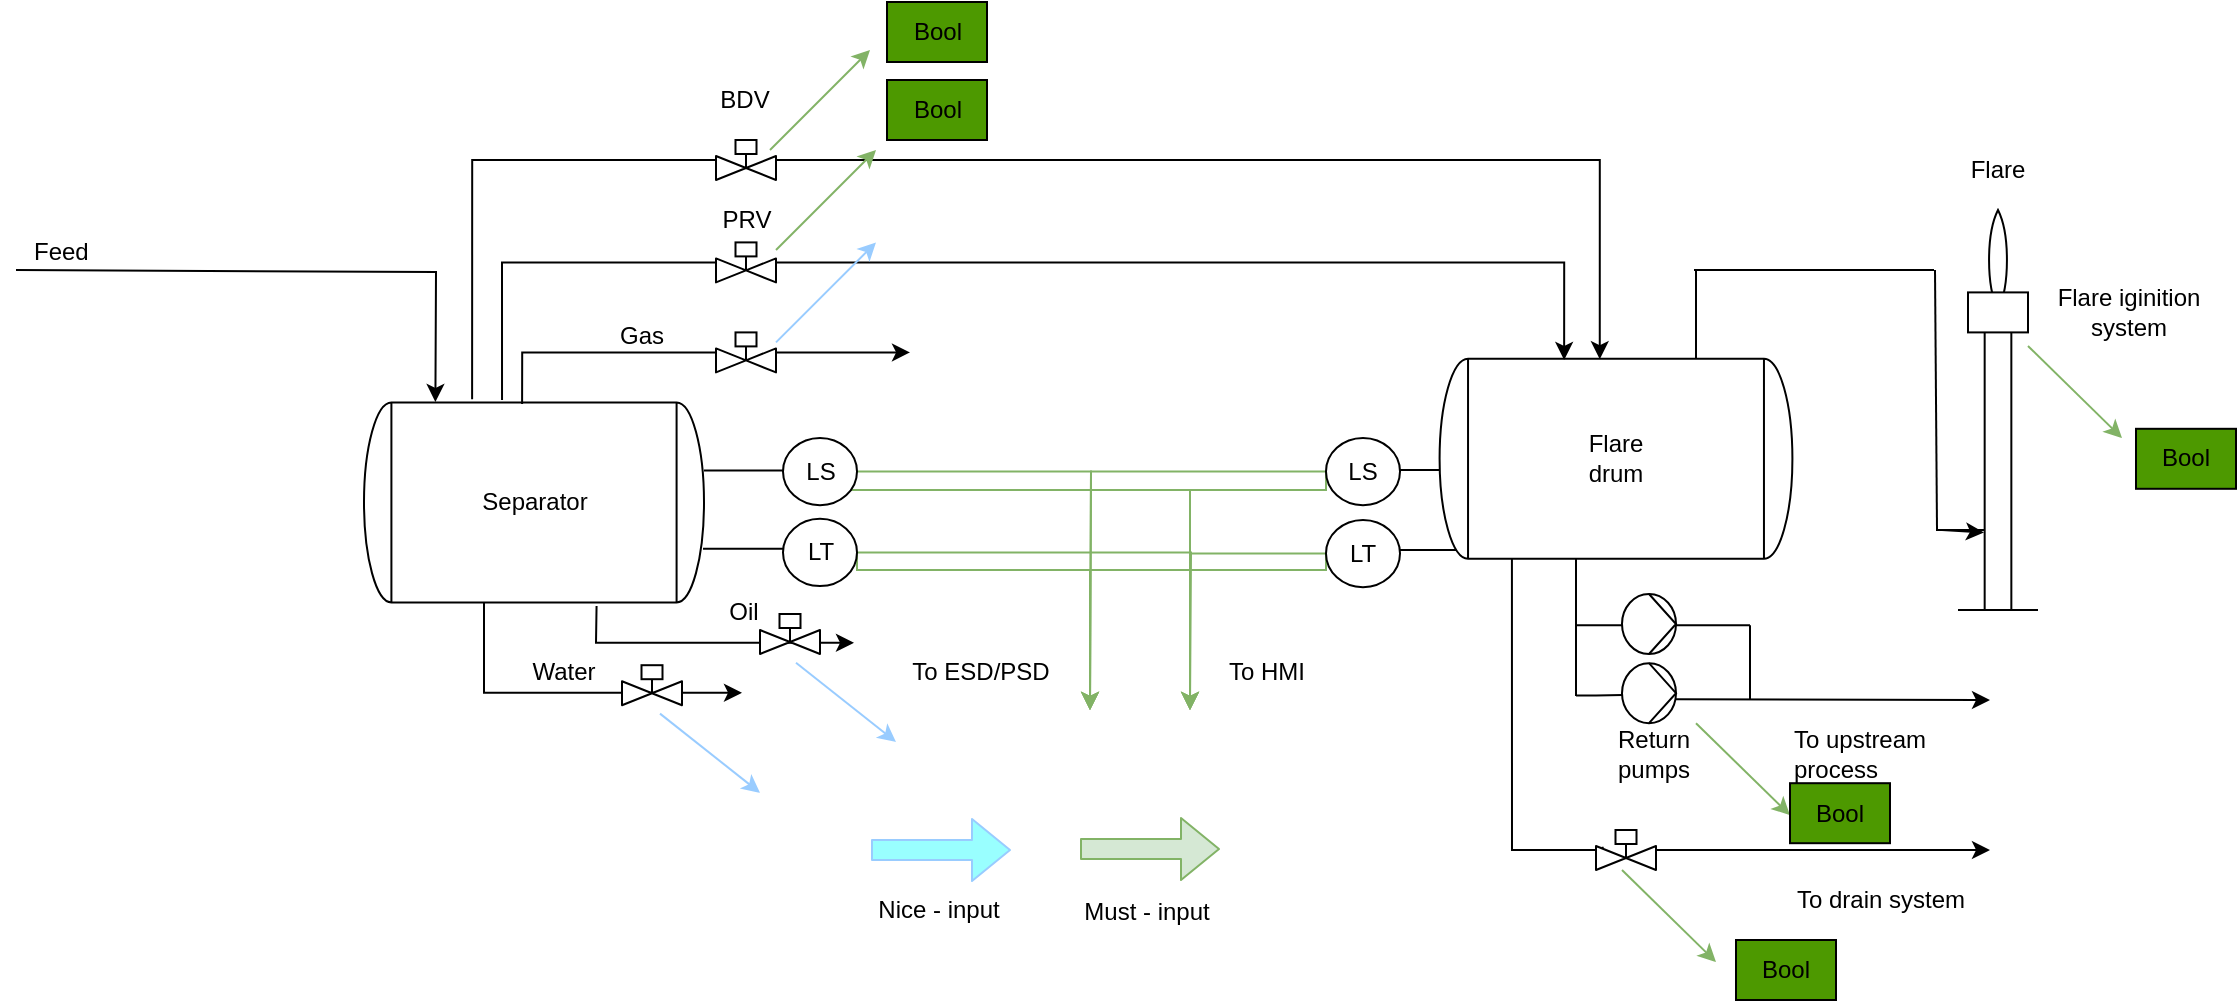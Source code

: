 <mxfile>
    <diagram id="EMuwBuVox5BvlygAPANL" name="Page-1">
        <mxGraphModel dx="2688" dy="934" grid="1" gridSize="10" guides="1" tooltips="1" connect="1" arrows="1" fold="1" page="1" pageScale="1" pageWidth="850" pageHeight="1100" background="none" math="0" shadow="0">
            <root>
                <mxCell id="0"/>
                <mxCell id="1" parent="0"/>
                <mxCell id="2" value="" style="endArrow=none;html=1;rounded=0;" parent="1" edge="1">
                    <mxGeometry width="50" height="50" relative="1" as="geometry">
                        <mxPoint x="214" y="434.3" as="sourcePoint"/>
                        <mxPoint x="254" y="434.3" as="targetPoint"/>
                    </mxGeometry>
                </mxCell>
                <mxCell id="3" value="" style="endArrow=none;html=1;rounded=0;" parent="1" edge="1">
                    <mxGeometry width="50" height="50" relative="1" as="geometry">
                        <mxPoint x="555" y="434" as="sourcePoint"/>
                        <mxPoint x="595" y="434" as="targetPoint"/>
                    </mxGeometry>
                </mxCell>
                <mxCell id="4" value="" style="endArrow=none;html=1;rounded=0;" parent="1" edge="1">
                    <mxGeometry width="50" height="50" relative="1" as="geometry">
                        <mxPoint x="555" y="474" as="sourcePoint"/>
                        <mxPoint x="595" y="474" as="targetPoint"/>
                    </mxGeometry>
                </mxCell>
                <mxCell id="5" value="" style="endArrow=none;html=1;rounded=0;" parent="1" edge="1">
                    <mxGeometry width="50" height="50" relative="1" as="geometry">
                        <mxPoint x="830" y="464" as="sourcePoint"/>
                        <mxPoint x="859.0" y="464" as="targetPoint"/>
                    </mxGeometry>
                </mxCell>
                <mxCell id="6" value="Flare" style="text;html=1;strokeColor=none;fillColor=none;align=center;verticalAlign=middle;whiteSpace=wrap;rounded=0;" parent="1" vertex="1">
                    <mxGeometry x="831" y="269" width="60" height="30" as="geometry"/>
                </mxCell>
                <mxCell id="7" value="Oil" style="text;html=1;strokeColor=none;fillColor=none;align=center;verticalAlign=middle;whiteSpace=wrap;rounded=0;" parent="1" vertex="1">
                    <mxGeometry x="199" y="490.4" width="70" height="30" as="geometry"/>
                </mxCell>
                <mxCell id="8" value="" style="shape=mxgraph.pid.vessels.tank;html=1;pointerEvents=1;align=center;verticalLabelPosition=bottom;verticalAlign=top;dashed=0;rotation=-90;" parent="1" vertex="1">
                    <mxGeometry x="79" y="365.2" width="100" height="170" as="geometry"/>
                </mxCell>
                <mxCell id="9" value="" style="endArrow=classic;html=1;rounded=0;exitX=-0.018;exitY=0.684;exitDx=0;exitDy=0;exitPerimeter=0;" parent="1" source="8" edge="1">
                    <mxGeometry width="50" height="50" relative="1" as="geometry">
                        <mxPoint x="167" y="504" as="sourcePoint"/>
                        <mxPoint x="289" y="520.4" as="targetPoint"/>
                        <Array as="points">
                            <mxPoint x="160" y="520.4"/>
                        </Array>
                    </mxGeometry>
                </mxCell>
                <mxCell id="10" value="" style="endArrow=classic;html=1;rounded=0;" parent="1" edge="1">
                    <mxGeometry width="50" height="50" relative="1" as="geometry">
                        <mxPoint x="104" y="500.2" as="sourcePoint"/>
                        <mxPoint x="233" y="545.4" as="targetPoint"/>
                        <Array as="points">
                            <mxPoint x="104" y="545.4"/>
                        </Array>
                    </mxGeometry>
                </mxCell>
                <mxCell id="11" value="Water" style="text;html=1;strokeColor=none;fillColor=none;align=center;verticalAlign=middle;whiteSpace=wrap;rounded=0;" parent="1" vertex="1">
                    <mxGeometry x="109" y="520.4" width="70" height="30" as="geometry"/>
                </mxCell>
                <mxCell id="12" value="" style="verticalLabelPosition=bottom;outlineConnect=0;align=center;dashed=0;html=1;verticalAlign=top;shape=mxgraph.pid.misc.gas_flare;" parent="1" vertex="1">
                    <mxGeometry x="841" y="304" width="40" height="200" as="geometry"/>
                </mxCell>
                <mxCell id="13" value="" style="endArrow=none;html=1;rounded=0;" parent="1" edge="1">
                    <mxGeometry width="50" height="50" relative="1" as="geometry">
                        <mxPoint x="650" y="547" as="sourcePoint"/>
                        <mxPoint x="650" y="477" as="targetPoint"/>
                    </mxGeometry>
                </mxCell>
                <mxCell id="14" value="" style="endArrow=none;html=1;rounded=0;" parent="1" edge="1">
                    <mxGeometry width="50" height="50" relative="1" as="geometry">
                        <mxPoint x="650" y="546.8" as="sourcePoint"/>
                        <mxPoint x="680" y="546.4" as="targetPoint"/>
                        <Array as="points">
                            <mxPoint x="660" y="546.8"/>
                        </Array>
                    </mxGeometry>
                </mxCell>
                <mxCell id="15" value="" style="shape=mxgraph.pid.pumps_-_iso.pump_(liquid);html=1;pointerEvents=1;align=center;verticalLabelPosition=bottom;verticalAlign=top;dashed=0;" parent="1" vertex="1">
                    <mxGeometry x="673" y="530.6" width="27" height="30" as="geometry"/>
                </mxCell>
                <mxCell id="16" value="" style="endArrow=classic;html=1;rounded=0;exitX=1;exitY=0.5;exitDx=0;exitDy=0;exitPerimeter=0;" parent="1" edge="1">
                    <mxGeometry width="50" height="50" relative="1" as="geometry">
                        <mxPoint x="700" y="548.6" as="sourcePoint"/>
                        <mxPoint x="857" y="549" as="targetPoint"/>
                    </mxGeometry>
                </mxCell>
                <mxCell id="17" value="To upstream process" style="text;html=1;strokeColor=none;fillColor=none;align=left;verticalAlign=middle;whiteSpace=wrap;rounded=0;" parent="1" vertex="1">
                    <mxGeometry x="757" y="560.6" width="104" height="30" as="geometry"/>
                </mxCell>
                <mxCell id="18" value="" style="endArrow=none;html=1;rounded=0;" parent="1" edge="1">
                    <mxGeometry width="50" height="50" relative="1" as="geometry">
                        <mxPoint x="710" y="384" as="sourcePoint"/>
                        <mxPoint x="710" y="334" as="targetPoint"/>
                    </mxGeometry>
                </mxCell>
                <mxCell id="19" value="" style="shape=mxgraph.pid.vessels.tank;html=1;pointerEvents=1;align=center;verticalLabelPosition=bottom;verticalAlign=top;dashed=0;rotation=-90;" parent="1" vertex="1">
                    <mxGeometry x="620" y="340.2" width="100" height="176.4" as="geometry"/>
                </mxCell>
                <mxCell id="20" value="" style="endArrow=none;html=1;rounded=0;" parent="1" edge="1">
                    <mxGeometry width="50" height="50" relative="1" as="geometry">
                        <mxPoint x="709" y="334" as="sourcePoint"/>
                        <mxPoint x="829" y="334" as="targetPoint"/>
                    </mxGeometry>
                </mxCell>
                <mxCell id="21" value="" style="endArrow=none;html=1;rounded=0;" parent="1" edge="1">
                    <mxGeometry width="50" height="50" relative="1" as="geometry">
                        <mxPoint x="830.5" y="464" as="sourcePoint"/>
                        <mxPoint x="829.5" y="334" as="targetPoint"/>
                    </mxGeometry>
                </mxCell>
                <mxCell id="22" value="Flare drum" style="text;html=1;strokeColor=none;fillColor=none;align=center;verticalAlign=middle;whiteSpace=wrap;rounded=0;" parent="1" vertex="1">
                    <mxGeometry x="641" y="413.4" width="58" height="30" as="geometry"/>
                </mxCell>
                <mxCell id="23" value="Return pumps" style="text;html=1;strokeColor=none;fillColor=none;align=center;verticalAlign=middle;whiteSpace=wrap;rounded=0;" parent="1" vertex="1">
                    <mxGeometry x="660" y="560.6" width="58" height="30" as="geometry"/>
                </mxCell>
                <mxCell id="24" value="Gas" style="text;html=1;strokeColor=none;fillColor=none;align=left;verticalAlign=middle;whiteSpace=wrap;rounded=0;" parent="1" vertex="1">
                    <mxGeometry x="170" y="358.4" width="40" height="16.8" as="geometry"/>
                </mxCell>
                <mxCell id="25" style="edgeStyle=orthogonalEdgeStyle;rounded=0;html=1;entryX=0.994;entryY=0.353;entryDx=0;entryDy=0;entryPerimeter=0;endArrow=classic;endFill=1;" parent="1" source="27" target="19" edge="1">
                    <mxGeometry relative="1" as="geometry"/>
                </mxCell>
                <mxCell id="26" style="edgeStyle=orthogonalEdgeStyle;rounded=0;html=1;entryX=1.012;entryY=0.406;entryDx=0;entryDy=0;entryPerimeter=0;endArrow=none;endFill=0;" parent="1" source="27" target="8" edge="1">
                    <mxGeometry relative="1" as="geometry"/>
                </mxCell>
                <mxCell id="27" value="" style="verticalLabelPosition=bottom;align=center;html=1;verticalAlign=top;pointerEvents=1;dashed=0;shape=mxgraph.pid2valves.valve;valveType=gate;actuator=powered" parent="1" vertex="1">
                    <mxGeometry x="220" y="320.2" width="30" height="20" as="geometry"/>
                </mxCell>
                <mxCell id="28" value="" style="part=1;strokeColor=none;fillColor=none;fontStyle=1;fontSize=14;" parent="27" vertex="1">
                    <mxGeometry x="9.75" width="10.5" height="7" as="geometry"/>
                </mxCell>
                <mxCell id="29" value="" style="verticalLabelPosition=bottom;align=center;html=1;verticalAlign=top;pointerEvents=1;dashed=0;shape=mxgraph.pid2valves.valve;valveType=gate;actuator=powered" parent="1" vertex="1">
                    <mxGeometry x="242" y="506" width="30" height="20" as="geometry"/>
                </mxCell>
                <mxCell id="30" value="" style="part=1;strokeColor=none;fillColor=none;fontStyle=1;fontSize=14;" parent="29" vertex="1">
                    <mxGeometry x="9.75" width="10.5" height="7" as="geometry"/>
                </mxCell>
                <mxCell id="31" value="" style="verticalLabelPosition=bottom;align=center;html=1;verticalAlign=top;pointerEvents=1;dashed=0;shape=mxgraph.pid2valves.valve;valveType=gate;actuator=powered" parent="1" vertex="1">
                    <mxGeometry x="173" y="531.6" width="30" height="20" as="geometry"/>
                </mxCell>
                <mxCell id="32" value="" style="part=1;strokeColor=none;fillColor=none;fontStyle=1;fontSize=14;" parent="31" vertex="1">
                    <mxGeometry x="9.75" width="10.5" height="7" as="geometry"/>
                </mxCell>
                <mxCell id="33" value="" style="endArrow=classic;html=1;rounded=0;entryX=1.002;entryY=0.21;entryDx=0;entryDy=0;entryPerimeter=0;" parent="1" target="8" edge="1">
                    <mxGeometry width="50" height="50" relative="1" as="geometry">
                        <mxPoint x="-130" y="334" as="sourcePoint"/>
                        <mxPoint x="80" y="404" as="targetPoint"/>
                        <Array as="points">
                            <mxPoint x="80" y="335"/>
                        </Array>
                    </mxGeometry>
                </mxCell>
                <mxCell id="34" value="Feed" style="text;html=1;strokeColor=none;fillColor=none;align=left;verticalAlign=middle;whiteSpace=wrap;rounded=0;" parent="1" vertex="1">
                    <mxGeometry x="-123" y="310" width="36" height="30" as="geometry"/>
                </mxCell>
                <mxCell id="35" value="" style="endArrow=classic;html=1;rounded=0;" parent="1" edge="1">
                    <mxGeometry width="50" height="50" relative="1" as="geometry">
                        <mxPoint x="833" y="464" as="sourcePoint"/>
                        <mxPoint x="854.0" y="465.2" as="targetPoint"/>
                    </mxGeometry>
                </mxCell>
                <mxCell id="36" style="edgeStyle=orthogonalEdgeStyle;html=1;exitX=1;exitY=0.5;exitDx=0;exitDy=0;rounded=0;fillColor=#d5e8d4;strokeColor=#82b366;" parent="1" source="38" edge="1">
                    <mxGeometry relative="1" as="geometry">
                        <mxPoint x="457" y="554" as="targetPoint"/>
                    </mxGeometry>
                </mxCell>
                <mxCell id="37" style="edgeStyle=orthogonalEdgeStyle;html=1;exitX=1;exitY=0.5;exitDx=0;exitDy=0;rounded=0;strokeColor=#82b366;fillColor=#d5e8d4;" parent="1" source="38" edge="1">
                    <mxGeometry relative="1" as="geometry">
                        <mxPoint x="407" y="554" as="targetPoint"/>
                        <Array as="points">
                            <mxPoint x="291" y="484"/>
                            <mxPoint x="407" y="484"/>
                        </Array>
                    </mxGeometry>
                </mxCell>
                <mxCell id="38" value="LT" style="ellipse;whiteSpace=wrap;html=1;" parent="1" vertex="1">
                    <mxGeometry x="253.5" y="458.4" width="37" height="33.6" as="geometry"/>
                </mxCell>
                <mxCell id="39" value="" style="endArrow=none;html=1;rounded=0;" parent="1" edge="1">
                    <mxGeometry width="50" height="50" relative="1" as="geometry">
                        <mxPoint x="213.5" y="473.4" as="sourcePoint"/>
                        <mxPoint x="253.5" y="473.4" as="targetPoint"/>
                    </mxGeometry>
                </mxCell>
                <mxCell id="40" style="edgeStyle=orthogonalEdgeStyle;html=1;exitX=0;exitY=0.5;exitDx=0;exitDy=0;rounded=0;fillColor=#d5e8d4;strokeColor=#82b366;" parent="1" source="42" edge="1">
                    <mxGeometry relative="1" as="geometry">
                        <mxPoint x="457" y="554" as="targetPoint"/>
                        <Array as="points">
                            <mxPoint x="457" y="476"/>
                        </Array>
                    </mxGeometry>
                </mxCell>
                <mxCell id="41" style="edgeStyle=orthogonalEdgeStyle;html=1;exitX=0;exitY=0.5;exitDx=0;exitDy=0;rounded=0;strokeColor=#82b366;fillColor=#d5e8d4;" parent="1" source="42" edge="1">
                    <mxGeometry relative="1" as="geometry">
                        <mxPoint x="407" y="554" as="targetPoint"/>
                        <Array as="points">
                            <mxPoint x="525" y="484"/>
                            <mxPoint x="407" y="484"/>
                        </Array>
                    </mxGeometry>
                </mxCell>
                <mxCell id="42" value="LT" style="ellipse;whiteSpace=wrap;html=1;" parent="1" vertex="1">
                    <mxGeometry x="525" y="459" width="37" height="33.6" as="geometry"/>
                </mxCell>
                <mxCell id="43" style="edgeStyle=orthogonalEdgeStyle;html=1;rounded=0;strokeColor=#82b366;fillColor=#d5e8d4;" parent="1" source="45" edge="1">
                    <mxGeometry relative="1" as="geometry">
                        <mxPoint x="407" y="554" as="targetPoint"/>
                    </mxGeometry>
                </mxCell>
                <mxCell id="44" style="edgeStyle=orthogonalEdgeStyle;html=1;exitX=0;exitY=0.5;exitDx=0;exitDy=0;rounded=0;fillColor=#d5e8d4;strokeColor=#82b366;" parent="1" source="45" edge="1">
                    <mxGeometry relative="1" as="geometry">
                        <mxPoint x="457" y="554" as="targetPoint"/>
                        <Array as="points">
                            <mxPoint x="525" y="444"/>
                            <mxPoint x="457" y="444"/>
                        </Array>
                    </mxGeometry>
                </mxCell>
                <mxCell id="45" value="LS" style="ellipse;whiteSpace=wrap;html=1;" parent="1" vertex="1">
                    <mxGeometry x="525" y="418" width="37" height="33.6" as="geometry"/>
                </mxCell>
                <mxCell id="46" style="edgeStyle=orthogonalEdgeStyle;html=1;exitX=1;exitY=0.5;exitDx=0;exitDy=0;rounded=0;strokeColor=#82b366;fillColor=#d5e8d4;" parent="1" source="48" edge="1">
                    <mxGeometry relative="1" as="geometry">
                        <mxPoint x="407" y="554" as="targetPoint"/>
                    </mxGeometry>
                </mxCell>
                <mxCell id="47" style="edgeStyle=orthogonalEdgeStyle;html=1;exitX=1;exitY=0.5;exitDx=0;exitDy=0;rounded=0;fillColor=#d5e8d4;strokeColor=#82b366;" parent="1" source="48" edge="1">
                    <mxGeometry relative="1" as="geometry">
                        <mxPoint x="457" y="554" as="targetPoint"/>
                        <Array as="points">
                            <mxPoint x="286" y="435"/>
                            <mxPoint x="286" y="444"/>
                            <mxPoint x="457" y="444"/>
                        </Array>
                    </mxGeometry>
                </mxCell>
                <mxCell id="48" value="LS" style="ellipse;whiteSpace=wrap;html=1;" parent="1" vertex="1">
                    <mxGeometry x="253.5" y="418.0" width="37" height="33.6" as="geometry"/>
                </mxCell>
                <mxCell id="49" value="To ESD/PSD" style="text;html=1;align=center;verticalAlign=middle;resizable=0;points=[];autosize=1;strokeColor=none;fillColor=none;" parent="1" vertex="1">
                    <mxGeometry x="307" y="520.4" width="90" height="30" as="geometry"/>
                </mxCell>
                <mxCell id="50" value="To HMI" style="text;html=1;align=center;verticalAlign=middle;resizable=0;points=[];autosize=1;strokeColor=none;fillColor=none;" parent="1" vertex="1">
                    <mxGeometry x="465" y="520.4" width="60" height="30" as="geometry"/>
                </mxCell>
                <mxCell id="51" value="" style="edgeStyle=orthogonalEdgeStyle;orthogonalLoop=1;jettySize=auto;html=1;rounded=0;startArrow=none;exitX=1;exitY=0.417;exitDx=0;exitDy=0;exitPerimeter=0;" parent="1" source="70" edge="1">
                    <mxGeometry width="100" relative="1" as="geometry">
                        <mxPoint x="697" y="624" as="sourcePoint"/>
                        <mxPoint x="857" y="624" as="targetPoint"/>
                        <Array as="points">
                            <mxPoint x="690" y="624"/>
                        </Array>
                    </mxGeometry>
                </mxCell>
                <mxCell id="52" value="To drain system" style="text;html=1;align=center;verticalAlign=middle;resizable=0;points=[];autosize=1;strokeColor=none;fillColor=none;" parent="1" vertex="1">
                    <mxGeometry x="747" y="634" width="110" height="30" as="geometry"/>
                </mxCell>
                <mxCell id="53" value="" style="line;strokeWidth=1;html=1;" parent="1" vertex="1">
                    <mxGeometry x="650" y="506.6" width="87" height="10" as="geometry"/>
                </mxCell>
                <mxCell id="54" value="Separator" style="text;html=1;align=center;verticalAlign=middle;resizable=0;points=[];autosize=1;strokeColor=none;fillColor=none;" parent="1" vertex="1">
                    <mxGeometry x="89" y="435.2" width="80" height="30" as="geometry"/>
                </mxCell>
                <mxCell id="55" value="" style="whiteSpace=wrap;html=1;" parent="1" vertex="1">
                    <mxGeometry x="846" y="345.2" width="30" height="20" as="geometry"/>
                </mxCell>
                <mxCell id="56" value="Flare iginition&lt;br&gt;system" style="text;html=1;align=center;verticalAlign=middle;resizable=0;points=[];autosize=1;strokeColor=none;fillColor=none;" parent="1" vertex="1">
                    <mxGeometry x="881" y="335.2" width="90" height="40" as="geometry"/>
                </mxCell>
                <mxCell id="57" value="" style="shape=mxgraph.pid.pumps_-_iso.pump_(liquid);html=1;pointerEvents=1;align=center;verticalLabelPosition=bottom;verticalAlign=top;dashed=0;" parent="1" vertex="1">
                    <mxGeometry x="673" y="496.0" width="27" height="30" as="geometry"/>
                </mxCell>
                <mxCell id="58" value="" style="endArrow=none;html=1;entryX=1;entryY=0.5;entryDx=0;entryDy=0;entryPerimeter=0;" parent="1" target="53" edge="1">
                    <mxGeometry width="50" height="50" relative="1" as="geometry">
                        <mxPoint x="737" y="549" as="sourcePoint"/>
                        <mxPoint x="697" y="464" as="targetPoint"/>
                    </mxGeometry>
                </mxCell>
                <mxCell id="59" style="edgeStyle=orthogonalEdgeStyle;html=1;entryX=0.998;entryY=0.454;entryDx=0;entryDy=0;entryPerimeter=0;rounded=0;" parent="1" source="61" target="19" edge="1">
                    <mxGeometry relative="1" as="geometry"/>
                </mxCell>
                <mxCell id="60" style="edgeStyle=orthogonalEdgeStyle;html=1;entryX=1.016;entryY=0.318;entryDx=0;entryDy=0;entryPerimeter=0;rounded=0;endArrow=none;endFill=0;" parent="1" source="61" target="8" edge="1">
                    <mxGeometry relative="1" as="geometry"/>
                </mxCell>
                <mxCell id="61" value="" style="verticalLabelPosition=bottom;align=center;html=1;verticalAlign=top;pointerEvents=1;dashed=0;shape=mxgraph.pid2valves.valve;valveType=gate;actuator=powered" parent="1" vertex="1">
                    <mxGeometry x="220" y="269" width="30" height="20" as="geometry"/>
                </mxCell>
                <mxCell id="62" value="" style="part=1;strokeColor=none;fillColor=none;fontStyle=1;fontSize=14;" parent="61" vertex="1">
                    <mxGeometry x="9.75" width="10.5" height="7" as="geometry"/>
                </mxCell>
                <mxCell id="63" style="edgeStyle=orthogonalEdgeStyle;rounded=0;html=1;entryX=0.992;entryY=0.465;entryDx=0;entryDy=0;entryPerimeter=0;endArrow=none;endFill=0;" parent="1" source="65" target="8" edge="1">
                    <mxGeometry relative="1" as="geometry"/>
                </mxCell>
                <mxCell id="64" style="edgeStyle=orthogonalEdgeStyle;rounded=0;html=1;endArrow=classic;endFill=1;" parent="1" source="65" edge="1">
                    <mxGeometry relative="1" as="geometry">
                        <mxPoint x="317" y="375.2" as="targetPoint"/>
                    </mxGeometry>
                </mxCell>
                <mxCell id="65" value="" style="verticalLabelPosition=bottom;align=center;html=1;verticalAlign=top;pointerEvents=1;dashed=0;shape=mxgraph.pid2valves.valve;valveType=gate;actuator=powered" parent="1" vertex="1">
                    <mxGeometry x="220" y="365.2" width="30" height="20" as="geometry"/>
                </mxCell>
                <mxCell id="66" value="" style="part=1;strokeColor=none;fillColor=none;fontStyle=1;fontSize=14;" parent="65" vertex="1">
                    <mxGeometry x="9.75" width="10.5" height="7" as="geometry"/>
                </mxCell>
                <mxCell id="67" value="PRV" style="text;html=1;align=center;verticalAlign=middle;resizable=0;points=[];autosize=1;strokeColor=none;fillColor=none;strokeWidth=1;" parent="1" vertex="1">
                    <mxGeometry x="210" y="294" width="50" height="30" as="geometry"/>
                </mxCell>
                <mxCell id="68" value="BDV" style="text;html=1;align=center;verticalAlign=middle;resizable=0;points=[];autosize=1;strokeColor=none;fillColor=none;" parent="1" vertex="1">
                    <mxGeometry x="209" y="234" width="50" height="30" as="geometry"/>
                </mxCell>
                <mxCell id="69" value="" style="edgeStyle=orthogonalEdgeStyle;orthogonalLoop=1;jettySize=auto;html=1;exitX=0.003;exitY=0.205;exitDx=0;exitDy=0;exitPerimeter=0;rounded=0;endArrow=none;entryX=0.111;entryY=0.417;entryDx=0;entryDy=0;entryPerimeter=0;" parent="1" source="19" target="70" edge="1">
                    <mxGeometry width="100" relative="1" as="geometry">
                        <mxPoint x="617.962" y="478.1" as="sourcePoint"/>
                        <mxPoint x="657" y="624" as="targetPoint"/>
                        <Array as="points">
                            <mxPoint x="618" y="624"/>
                            <mxPoint x="663" y="624"/>
                        </Array>
                    </mxGeometry>
                </mxCell>
                <mxCell id="70" value="" style="verticalLabelPosition=bottom;align=center;html=1;verticalAlign=top;pointerEvents=1;dashed=0;shape=mxgraph.pid2valves.valve;valveType=gate;actuator=powered" parent="1" vertex="1">
                    <mxGeometry x="660" y="614" width="30" height="20" as="geometry"/>
                </mxCell>
                <mxCell id="71" value="" style="part=1;strokeColor=none;fillColor=none;fontStyle=1;fontSize=14;" parent="70" vertex="1">
                    <mxGeometry x="9.75" width="10.5" height="7" as="geometry"/>
                </mxCell>
                <mxCell id="72" value="" style="endArrow=classic;html=1;strokeColor=#82b366;fillColor=#d5e8d4;" parent="1" edge="1">
                    <mxGeometry width="50" height="50" relative="1" as="geometry">
                        <mxPoint x="247" y="274" as="sourcePoint"/>
                        <mxPoint x="297" y="224" as="targetPoint"/>
                    </mxGeometry>
                </mxCell>
                <mxCell id="73" value="" style="endArrow=classic;html=1;strokeColor=#82b366;fillColor=#d5e8d4;" parent="1" edge="1">
                    <mxGeometry width="50" height="50" relative="1" as="geometry">
                        <mxPoint x="250" y="324" as="sourcePoint"/>
                        <mxPoint x="300" y="274" as="targetPoint"/>
                    </mxGeometry>
                </mxCell>
                <mxCell id="74" value="" style="endArrow=classic;html=1;strokeColor=#99CCFF;fillColor=#CCFF99;" parent="1" edge="1">
                    <mxGeometry width="50" height="50" relative="1" as="geometry">
                        <mxPoint x="250" y="370.2" as="sourcePoint"/>
                        <mxPoint x="300" y="320.2" as="targetPoint"/>
                    </mxGeometry>
                </mxCell>
                <mxCell id="75" value="" style="endArrow=classic;html=1;strokeColor=#99CCFF;fillColor=#CCFF99;" parent="1" edge="1">
                    <mxGeometry width="50" height="50" relative="1" as="geometry">
                        <mxPoint x="260" y="530.4" as="sourcePoint"/>
                        <mxPoint x="310" y="570" as="targetPoint"/>
                    </mxGeometry>
                </mxCell>
                <mxCell id="76" value="" style="endArrow=classic;html=1;strokeColor=#99CCFF;fillColor=#CCFF99;" parent="1" edge="1">
                    <mxGeometry width="50" height="50" relative="1" as="geometry">
                        <mxPoint x="192" y="555.8" as="sourcePoint"/>
                        <mxPoint x="242" y="595.4" as="targetPoint"/>
                    </mxGeometry>
                </mxCell>
                <mxCell id="77" value="" style="endArrow=classic;html=1;strokeColor=#82b366;fillColor=#d5e8d4;" parent="1" edge="1">
                    <mxGeometry width="50" height="50" relative="1" as="geometry">
                        <mxPoint x="673" y="634" as="sourcePoint"/>
                        <mxPoint x="720" y="680" as="targetPoint"/>
                    </mxGeometry>
                </mxCell>
                <mxCell id="78" value="" style="endArrow=classic;html=1;strokeColor=#82b366;fillColor=#d5e8d4;" parent="1" edge="1">
                    <mxGeometry width="50" height="50" relative="1" as="geometry">
                        <mxPoint x="710" y="560.6" as="sourcePoint"/>
                        <mxPoint x="757" y="606.6" as="targetPoint"/>
                    </mxGeometry>
                </mxCell>
                <mxCell id="79" value="" style="endArrow=classic;html=1;strokeColor=#82b366;fillColor=#d5e8d4;" parent="1" edge="1">
                    <mxGeometry width="50" height="50" relative="1" as="geometry">
                        <mxPoint x="876" y="372" as="sourcePoint"/>
                        <mxPoint x="923" y="418" as="targetPoint"/>
                    </mxGeometry>
                </mxCell>
                <mxCell id="80" value="" style="shape=flexArrow;endArrow=classic;html=1;strokeColor=#82b366;fillColor=#d5e8d4;gradientColor=none;" parent="1" edge="1">
                    <mxGeometry width="50" height="50" relative="1" as="geometry">
                        <mxPoint x="402" y="623.5" as="sourcePoint"/>
                        <mxPoint x="472" y="623.5" as="targetPoint"/>
                    </mxGeometry>
                </mxCell>
                <mxCell id="81" value="" style="shape=flexArrow;endArrow=classic;html=1;strokeColor=#99CCFF;fillColor=#99FFFF;" parent="1" edge="1">
                    <mxGeometry width="50" height="50" relative="1" as="geometry">
                        <mxPoint x="297.5" y="624" as="sourcePoint"/>
                        <mxPoint x="367.5" y="624" as="targetPoint"/>
                    </mxGeometry>
                </mxCell>
                <mxCell id="82" value="Must - input" style="text;html=1;align=center;verticalAlign=middle;resizable=0;points=[];autosize=1;strokeColor=none;fillColor=none;" parent="1" vertex="1">
                    <mxGeometry x="390" y="640" width="90" height="30" as="geometry"/>
                </mxCell>
                <mxCell id="83" value="Nice - input" style="text;html=1;align=center;verticalAlign=middle;resizable=0;points=[];autosize=1;strokeColor=none;fillColor=none;" parent="1" vertex="1">
                    <mxGeometry x="290.5" y="639" width="80" height="30" as="geometry"/>
                </mxCell>
                <mxCell id="84" value="Bool" style="whiteSpace=wrap;html=1;fillColor=#4D9900;" parent="1" vertex="1">
                    <mxGeometry x="305.5" y="200" width="50" height="30" as="geometry"/>
                </mxCell>
                <mxCell id="85" value="Bool" style="whiteSpace=wrap;html=1;fillColor=#4D9900;" parent="1" vertex="1">
                    <mxGeometry x="305.5" y="239" width="50" height="30" as="geometry"/>
                </mxCell>
                <mxCell id="86" value="Bool" style="whiteSpace=wrap;html=1;fillColor=#4D9900;" parent="1" vertex="1">
                    <mxGeometry x="930" y="413.4" width="50" height="30" as="geometry"/>
                </mxCell>
                <mxCell id="87" value="Bool" style="whiteSpace=wrap;html=1;fillColor=#4D9900;" parent="1" vertex="1">
                    <mxGeometry x="757" y="590.6" width="50" height="30" as="geometry"/>
                </mxCell>
                <mxCell id="88" value="Bool" style="whiteSpace=wrap;html=1;fillColor=#4D9900;" parent="1" vertex="1">
                    <mxGeometry x="730" y="669" width="50" height="30" as="geometry"/>
                </mxCell>
            </root>
        </mxGraphModel>
    </diagram>
</mxfile>